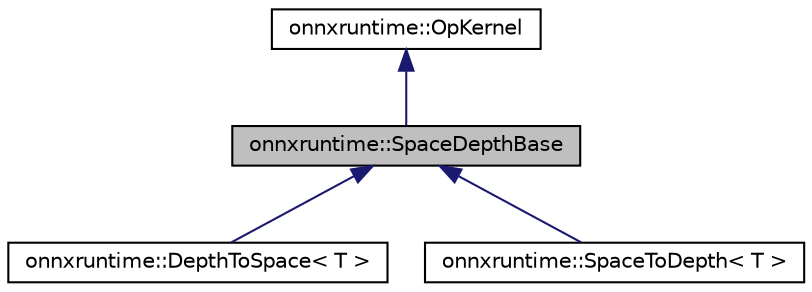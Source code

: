 digraph "onnxruntime::SpaceDepthBase"
{
  edge [fontname="Helvetica",fontsize="10",labelfontname="Helvetica",labelfontsize="10"];
  node [fontname="Helvetica",fontsize="10",shape=record];
  Node0 [label="onnxruntime::SpaceDepthBase",height=0.2,width=0.4,color="black", fillcolor="grey75", style="filled", fontcolor="black"];
  Node1 -> Node0 [dir="back",color="midnightblue",fontsize="10",style="solid"];
  Node1 [label="onnxruntime::OpKernel",height=0.2,width=0.4,color="black", fillcolor="white", style="filled",URL="$classonnxruntime_1_1OpKernel.html"];
  Node0 -> Node2 [dir="back",color="midnightblue",fontsize="10",style="solid"];
  Node2 [label="onnxruntime::DepthToSpace\< T \>",height=0.2,width=0.4,color="black", fillcolor="white", style="filled",URL="$classonnxruntime_1_1DepthToSpace.html"];
  Node0 -> Node3 [dir="back",color="midnightblue",fontsize="10",style="solid"];
  Node3 [label="onnxruntime::SpaceToDepth\< T \>",height=0.2,width=0.4,color="black", fillcolor="white", style="filled",URL="$classonnxruntime_1_1SpaceToDepth.html"];
}
